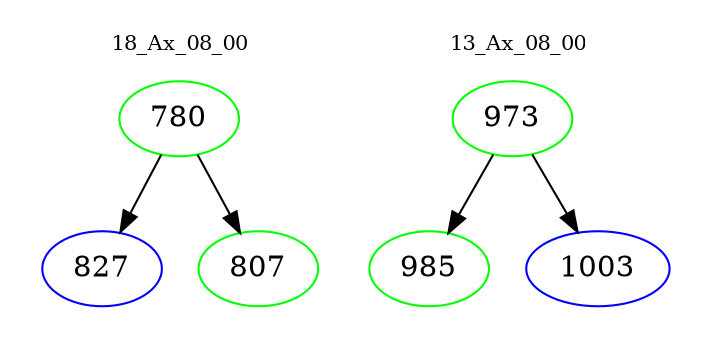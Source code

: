 digraph{
subgraph cluster_0 {
color = white
label = "18_Ax_08_00";
fontsize=10;
T0_780 [label="780", color="green"]
T0_780 -> T0_827 [color="black"]
T0_827 [label="827", color="blue"]
T0_780 -> T0_807 [color="black"]
T0_807 [label="807", color="green"]
}
subgraph cluster_1 {
color = white
label = "13_Ax_08_00";
fontsize=10;
T1_973 [label="973", color="green"]
T1_973 -> T1_985 [color="black"]
T1_985 [label="985", color="green"]
T1_973 -> T1_1003 [color="black"]
T1_1003 [label="1003", color="blue"]
}
}
